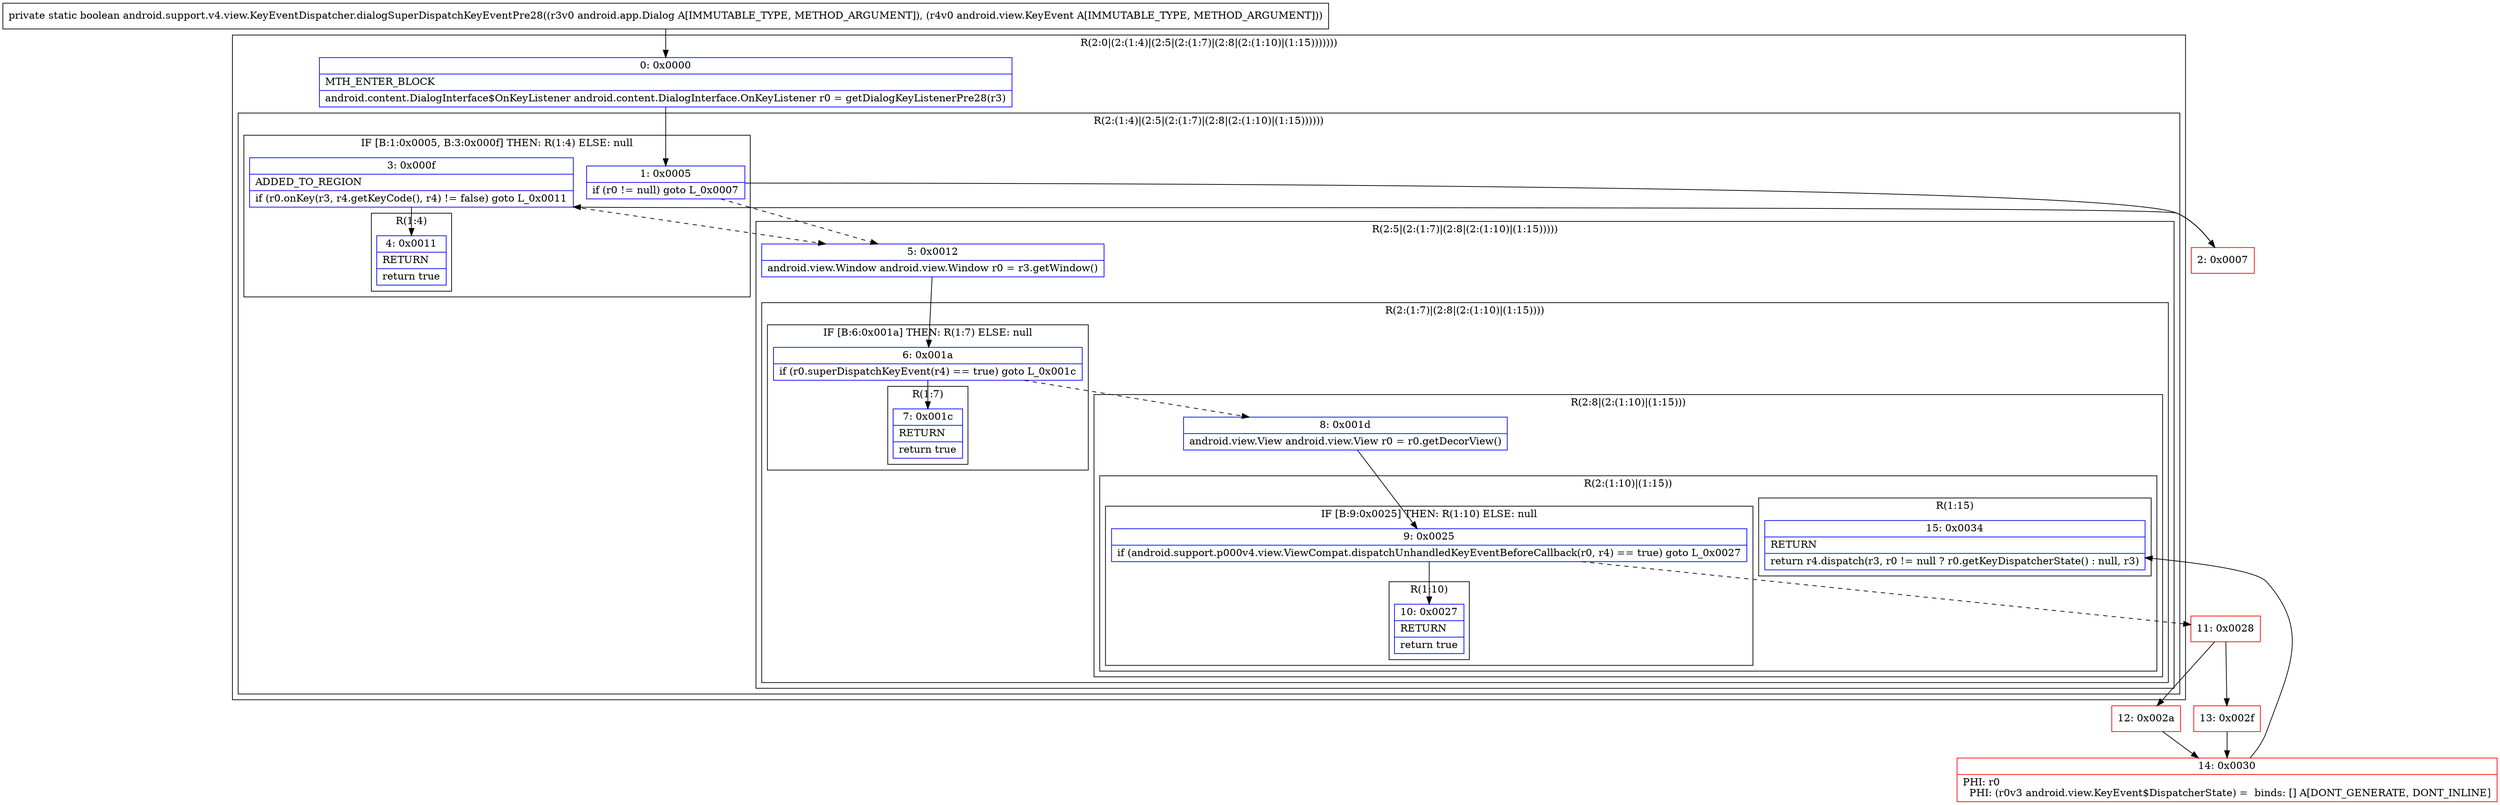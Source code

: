 digraph "CFG forandroid.support.v4.view.KeyEventDispatcher.dialogSuperDispatchKeyEventPre28(Landroid\/app\/Dialog;Landroid\/view\/KeyEvent;)Z" {
subgraph cluster_Region_1312527173 {
label = "R(2:0|(2:(1:4)|(2:5|(2:(1:7)|(2:8|(2:(1:10)|(1:15)))))))";
node [shape=record,color=blue];
Node_0 [shape=record,label="{0\:\ 0x0000|MTH_ENTER_BLOCK\l|android.content.DialogInterface$OnKeyListener android.content.DialogInterface.OnKeyListener r0 = getDialogKeyListenerPre28(r3)\l}"];
subgraph cluster_Region_319353824 {
label = "R(2:(1:4)|(2:5|(2:(1:7)|(2:8|(2:(1:10)|(1:15))))))";
node [shape=record,color=blue];
subgraph cluster_IfRegion_83264997 {
label = "IF [B:1:0x0005, B:3:0x000f] THEN: R(1:4) ELSE: null";
node [shape=record,color=blue];
Node_1 [shape=record,label="{1\:\ 0x0005|if (r0 != null) goto L_0x0007\l}"];
Node_3 [shape=record,label="{3\:\ 0x000f|ADDED_TO_REGION\l|if (r0.onKey(r3, r4.getKeyCode(), r4) != false) goto L_0x0011\l}"];
subgraph cluster_Region_1905025023 {
label = "R(1:4)";
node [shape=record,color=blue];
Node_4 [shape=record,label="{4\:\ 0x0011|RETURN\l|return true\l}"];
}
}
subgraph cluster_Region_1937401696 {
label = "R(2:5|(2:(1:7)|(2:8|(2:(1:10)|(1:15)))))";
node [shape=record,color=blue];
Node_5 [shape=record,label="{5\:\ 0x0012|android.view.Window android.view.Window r0 = r3.getWindow()\l}"];
subgraph cluster_Region_286395420 {
label = "R(2:(1:7)|(2:8|(2:(1:10)|(1:15))))";
node [shape=record,color=blue];
subgraph cluster_IfRegion_1040530865 {
label = "IF [B:6:0x001a] THEN: R(1:7) ELSE: null";
node [shape=record,color=blue];
Node_6 [shape=record,label="{6\:\ 0x001a|if (r0.superDispatchKeyEvent(r4) == true) goto L_0x001c\l}"];
subgraph cluster_Region_575918713 {
label = "R(1:7)";
node [shape=record,color=blue];
Node_7 [shape=record,label="{7\:\ 0x001c|RETURN\l|return true\l}"];
}
}
subgraph cluster_Region_741744783 {
label = "R(2:8|(2:(1:10)|(1:15)))";
node [shape=record,color=blue];
Node_8 [shape=record,label="{8\:\ 0x001d|android.view.View android.view.View r0 = r0.getDecorView()\l}"];
subgraph cluster_Region_1989194272 {
label = "R(2:(1:10)|(1:15))";
node [shape=record,color=blue];
subgraph cluster_IfRegion_476004673 {
label = "IF [B:9:0x0025] THEN: R(1:10) ELSE: null";
node [shape=record,color=blue];
Node_9 [shape=record,label="{9\:\ 0x0025|if (android.support.p000v4.view.ViewCompat.dispatchUnhandledKeyEventBeforeCallback(r0, r4) == true) goto L_0x0027\l}"];
subgraph cluster_Region_1710254250 {
label = "R(1:10)";
node [shape=record,color=blue];
Node_10 [shape=record,label="{10\:\ 0x0027|RETURN\l|return true\l}"];
}
}
subgraph cluster_Region_1019110605 {
label = "R(1:15)";
node [shape=record,color=blue];
Node_15 [shape=record,label="{15\:\ 0x0034|RETURN\l|return r4.dispatch(r3, r0 != null ? r0.getKeyDispatcherState() : null, r3)\l}"];
}
}
}
}
}
}
}
Node_2 [shape=record,color=red,label="{2\:\ 0x0007}"];
Node_11 [shape=record,color=red,label="{11\:\ 0x0028}"];
Node_12 [shape=record,color=red,label="{12\:\ 0x002a}"];
Node_13 [shape=record,color=red,label="{13\:\ 0x002f}"];
Node_14 [shape=record,color=red,label="{14\:\ 0x0030|PHI: r0 \l  PHI: (r0v3 android.view.KeyEvent$DispatcherState) =  binds: [] A[DONT_GENERATE, DONT_INLINE]\l}"];
MethodNode[shape=record,label="{private static boolean android.support.v4.view.KeyEventDispatcher.dialogSuperDispatchKeyEventPre28((r3v0 android.app.Dialog A[IMMUTABLE_TYPE, METHOD_ARGUMENT]), (r4v0 android.view.KeyEvent A[IMMUTABLE_TYPE, METHOD_ARGUMENT])) }"];
MethodNode -> Node_0;
Node_0 -> Node_1;
Node_1 -> Node_2;
Node_1 -> Node_5[style=dashed];
Node_3 -> Node_4;
Node_3 -> Node_5[style=dashed];
Node_5 -> Node_6;
Node_6 -> Node_7;
Node_6 -> Node_8[style=dashed];
Node_8 -> Node_9;
Node_9 -> Node_10;
Node_9 -> Node_11[style=dashed];
Node_2 -> Node_3;
Node_11 -> Node_12;
Node_11 -> Node_13;
Node_12 -> Node_14;
Node_13 -> Node_14;
Node_14 -> Node_15;
}

